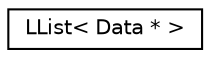 digraph "Graphical Class Hierarchy"
{
 // LATEX_PDF_SIZE
  edge [fontname="Helvetica",fontsize="10",labelfontname="Helvetica",labelfontsize="10"];
  node [fontname="Helvetica",fontsize="10",shape=record];
  rankdir="LR";
  Node0 [label="LList\< Data * \>",height=0.2,width=0.4,color="black", fillcolor="white", style="filled",URL="$classLList.html",tooltip=" "];
}
